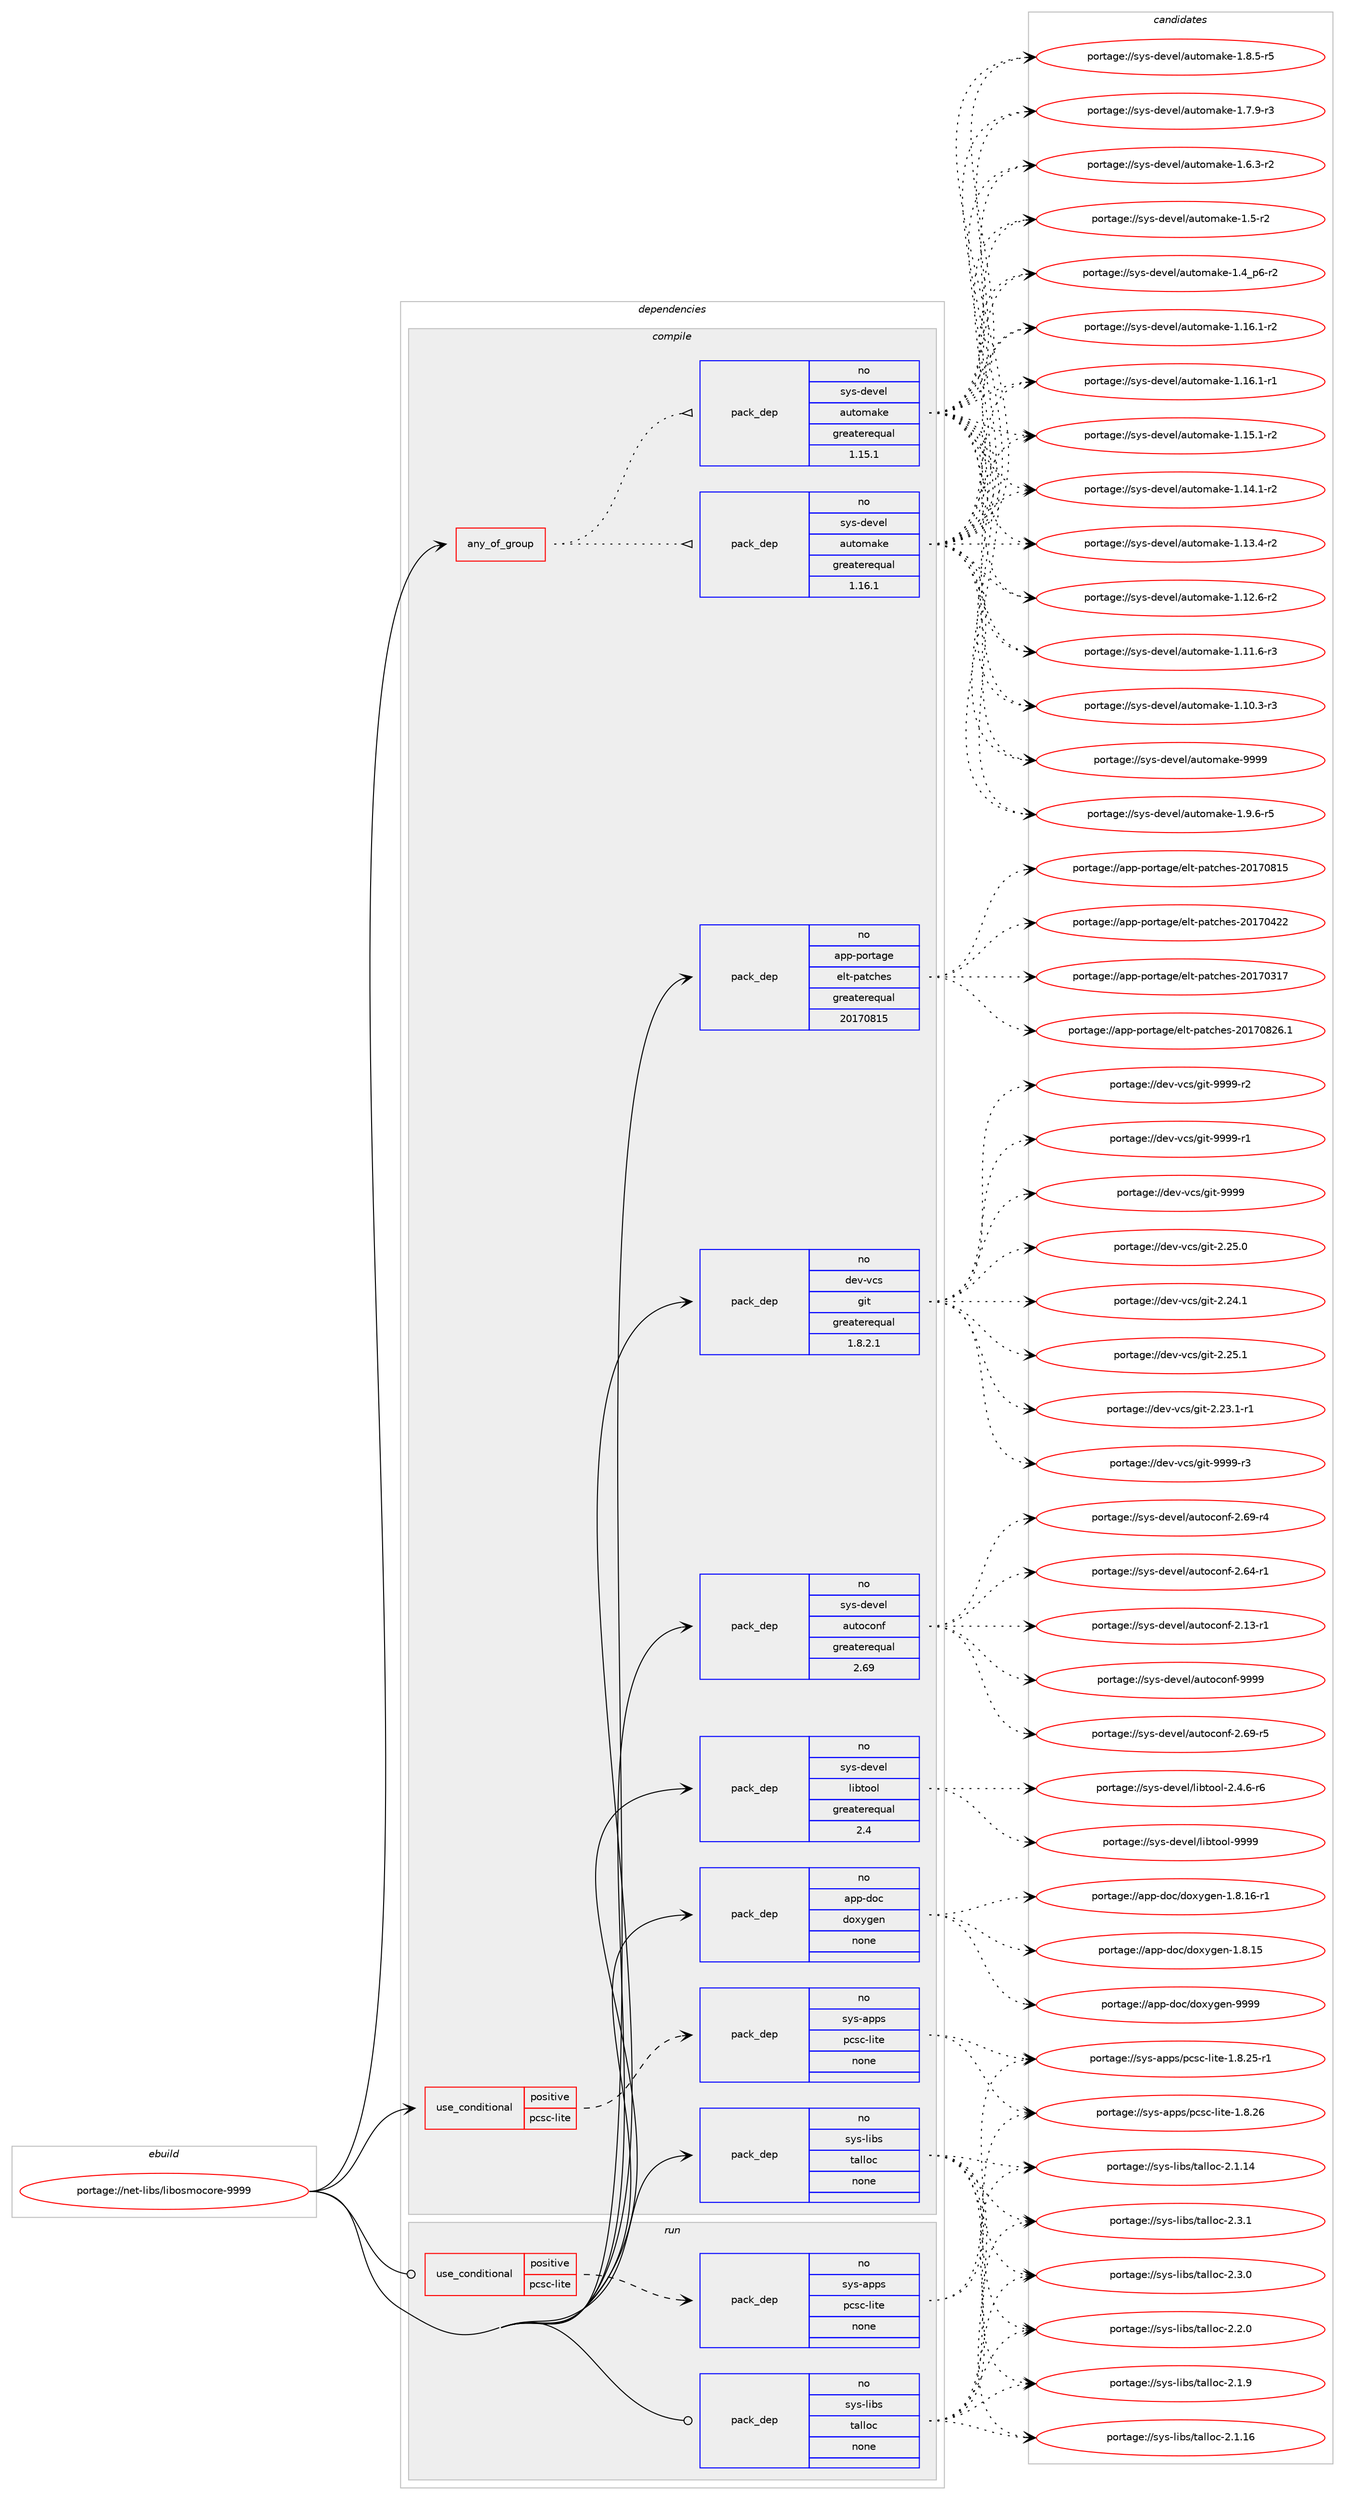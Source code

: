 digraph prolog {

# *************
# Graph options
# *************

newrank=true;
concentrate=true;
compound=true;
graph [rankdir=LR,fontname=Helvetica,fontsize=10,ranksep=1.5];#, ranksep=2.5, nodesep=0.2];
edge  [arrowhead=vee];
node  [fontname=Helvetica,fontsize=10];

# **********
# The ebuild
# **********

subgraph cluster_leftcol {
color=gray;
rank=same;
label=<<i>ebuild</i>>;
id [label="portage://net-libs/libosmocore-9999", color=red, width=4, href="../net-libs/libosmocore-9999.svg"];
}

# ****************
# The dependencies
# ****************

subgraph cluster_midcol {
color=gray;
label=<<i>dependencies</i>>;
subgraph cluster_compile {
fillcolor="#eeeeee";
style=filled;
label=<<i>compile</i>>;
subgraph any2007 {
dependency122822 [label=<<TABLE BORDER="0" CELLBORDER="1" CELLSPACING="0" CELLPADDING="4"><TR><TD CELLPADDING="10">any_of_group</TD></TR></TABLE>>, shape=none, color=red];subgraph pack94697 {
dependency122823 [label=<<TABLE BORDER="0" CELLBORDER="1" CELLSPACING="0" CELLPADDING="4" WIDTH="220"><TR><TD ROWSPAN="6" CELLPADDING="30">pack_dep</TD></TR><TR><TD WIDTH="110">no</TD></TR><TR><TD>sys-devel</TD></TR><TR><TD>automake</TD></TR><TR><TD>greaterequal</TD></TR><TR><TD>1.16.1</TD></TR></TABLE>>, shape=none, color=blue];
}
dependency122822:e -> dependency122823:w [weight=20,style="dotted",arrowhead="oinv"];
subgraph pack94698 {
dependency122824 [label=<<TABLE BORDER="0" CELLBORDER="1" CELLSPACING="0" CELLPADDING="4" WIDTH="220"><TR><TD ROWSPAN="6" CELLPADDING="30">pack_dep</TD></TR><TR><TD WIDTH="110">no</TD></TR><TR><TD>sys-devel</TD></TR><TR><TD>automake</TD></TR><TR><TD>greaterequal</TD></TR><TR><TD>1.15.1</TD></TR></TABLE>>, shape=none, color=blue];
}
dependency122822:e -> dependency122824:w [weight=20,style="dotted",arrowhead="oinv"];
}
id:e -> dependency122822:w [weight=20,style="solid",arrowhead="vee"];
subgraph cond26001 {
dependency122825 [label=<<TABLE BORDER="0" CELLBORDER="1" CELLSPACING="0" CELLPADDING="4"><TR><TD ROWSPAN="3" CELLPADDING="10">use_conditional</TD></TR><TR><TD>positive</TD></TR><TR><TD>pcsc-lite</TD></TR></TABLE>>, shape=none, color=red];
subgraph pack94699 {
dependency122826 [label=<<TABLE BORDER="0" CELLBORDER="1" CELLSPACING="0" CELLPADDING="4" WIDTH="220"><TR><TD ROWSPAN="6" CELLPADDING="30">pack_dep</TD></TR><TR><TD WIDTH="110">no</TD></TR><TR><TD>sys-apps</TD></TR><TR><TD>pcsc-lite</TD></TR><TR><TD>none</TD></TR><TR><TD></TD></TR></TABLE>>, shape=none, color=blue];
}
dependency122825:e -> dependency122826:w [weight=20,style="dashed",arrowhead="vee"];
}
id:e -> dependency122825:w [weight=20,style="solid",arrowhead="vee"];
subgraph pack94700 {
dependency122827 [label=<<TABLE BORDER="0" CELLBORDER="1" CELLSPACING="0" CELLPADDING="4" WIDTH="220"><TR><TD ROWSPAN="6" CELLPADDING="30">pack_dep</TD></TR><TR><TD WIDTH="110">no</TD></TR><TR><TD>app-doc</TD></TR><TR><TD>doxygen</TD></TR><TR><TD>none</TD></TR><TR><TD></TD></TR></TABLE>>, shape=none, color=blue];
}
id:e -> dependency122827:w [weight=20,style="solid",arrowhead="vee"];
subgraph pack94701 {
dependency122828 [label=<<TABLE BORDER="0" CELLBORDER="1" CELLSPACING="0" CELLPADDING="4" WIDTH="220"><TR><TD ROWSPAN="6" CELLPADDING="30">pack_dep</TD></TR><TR><TD WIDTH="110">no</TD></TR><TR><TD>app-portage</TD></TR><TR><TD>elt-patches</TD></TR><TR><TD>greaterequal</TD></TR><TR><TD>20170815</TD></TR></TABLE>>, shape=none, color=blue];
}
id:e -> dependency122828:w [weight=20,style="solid",arrowhead="vee"];
subgraph pack94702 {
dependency122829 [label=<<TABLE BORDER="0" CELLBORDER="1" CELLSPACING="0" CELLPADDING="4" WIDTH="220"><TR><TD ROWSPAN="6" CELLPADDING="30">pack_dep</TD></TR><TR><TD WIDTH="110">no</TD></TR><TR><TD>dev-vcs</TD></TR><TR><TD>git</TD></TR><TR><TD>greaterequal</TD></TR><TR><TD>1.8.2.1</TD></TR></TABLE>>, shape=none, color=blue];
}
id:e -> dependency122829:w [weight=20,style="solid",arrowhead="vee"];
subgraph pack94703 {
dependency122830 [label=<<TABLE BORDER="0" CELLBORDER="1" CELLSPACING="0" CELLPADDING="4" WIDTH="220"><TR><TD ROWSPAN="6" CELLPADDING="30">pack_dep</TD></TR><TR><TD WIDTH="110">no</TD></TR><TR><TD>sys-devel</TD></TR><TR><TD>autoconf</TD></TR><TR><TD>greaterequal</TD></TR><TR><TD>2.69</TD></TR></TABLE>>, shape=none, color=blue];
}
id:e -> dependency122830:w [weight=20,style="solid",arrowhead="vee"];
subgraph pack94704 {
dependency122831 [label=<<TABLE BORDER="0" CELLBORDER="1" CELLSPACING="0" CELLPADDING="4" WIDTH="220"><TR><TD ROWSPAN="6" CELLPADDING="30">pack_dep</TD></TR><TR><TD WIDTH="110">no</TD></TR><TR><TD>sys-devel</TD></TR><TR><TD>libtool</TD></TR><TR><TD>greaterequal</TD></TR><TR><TD>2.4</TD></TR></TABLE>>, shape=none, color=blue];
}
id:e -> dependency122831:w [weight=20,style="solid",arrowhead="vee"];
subgraph pack94705 {
dependency122832 [label=<<TABLE BORDER="0" CELLBORDER="1" CELLSPACING="0" CELLPADDING="4" WIDTH="220"><TR><TD ROWSPAN="6" CELLPADDING="30">pack_dep</TD></TR><TR><TD WIDTH="110">no</TD></TR><TR><TD>sys-libs</TD></TR><TR><TD>talloc</TD></TR><TR><TD>none</TD></TR><TR><TD></TD></TR></TABLE>>, shape=none, color=blue];
}
id:e -> dependency122832:w [weight=20,style="solid",arrowhead="vee"];
}
subgraph cluster_compileandrun {
fillcolor="#eeeeee";
style=filled;
label=<<i>compile and run</i>>;
}
subgraph cluster_run {
fillcolor="#eeeeee";
style=filled;
label=<<i>run</i>>;
subgraph cond26002 {
dependency122833 [label=<<TABLE BORDER="0" CELLBORDER="1" CELLSPACING="0" CELLPADDING="4"><TR><TD ROWSPAN="3" CELLPADDING="10">use_conditional</TD></TR><TR><TD>positive</TD></TR><TR><TD>pcsc-lite</TD></TR></TABLE>>, shape=none, color=red];
subgraph pack94706 {
dependency122834 [label=<<TABLE BORDER="0" CELLBORDER="1" CELLSPACING="0" CELLPADDING="4" WIDTH="220"><TR><TD ROWSPAN="6" CELLPADDING="30">pack_dep</TD></TR><TR><TD WIDTH="110">no</TD></TR><TR><TD>sys-apps</TD></TR><TR><TD>pcsc-lite</TD></TR><TR><TD>none</TD></TR><TR><TD></TD></TR></TABLE>>, shape=none, color=blue];
}
dependency122833:e -> dependency122834:w [weight=20,style="dashed",arrowhead="vee"];
}
id:e -> dependency122833:w [weight=20,style="solid",arrowhead="odot"];
subgraph pack94707 {
dependency122835 [label=<<TABLE BORDER="0" CELLBORDER="1" CELLSPACING="0" CELLPADDING="4" WIDTH="220"><TR><TD ROWSPAN="6" CELLPADDING="30">pack_dep</TD></TR><TR><TD WIDTH="110">no</TD></TR><TR><TD>sys-libs</TD></TR><TR><TD>talloc</TD></TR><TR><TD>none</TD></TR><TR><TD></TD></TR></TABLE>>, shape=none, color=blue];
}
id:e -> dependency122835:w [weight=20,style="solid",arrowhead="odot"];
}
}

# **************
# The candidates
# **************

subgraph cluster_choices {
rank=same;
color=gray;
label=<<i>candidates</i>>;

subgraph choice94697 {
color=black;
nodesep=1;
choice115121115451001011181011084797117116111109971071014557575757 [label="portage://sys-devel/automake-9999", color=red, width=4,href="../sys-devel/automake-9999.svg"];
choice115121115451001011181011084797117116111109971071014549465746544511453 [label="portage://sys-devel/automake-1.9.6-r5", color=red, width=4,href="../sys-devel/automake-1.9.6-r5.svg"];
choice115121115451001011181011084797117116111109971071014549465646534511453 [label="portage://sys-devel/automake-1.8.5-r5", color=red, width=4,href="../sys-devel/automake-1.8.5-r5.svg"];
choice115121115451001011181011084797117116111109971071014549465546574511451 [label="portage://sys-devel/automake-1.7.9-r3", color=red, width=4,href="../sys-devel/automake-1.7.9-r3.svg"];
choice115121115451001011181011084797117116111109971071014549465446514511450 [label="portage://sys-devel/automake-1.6.3-r2", color=red, width=4,href="../sys-devel/automake-1.6.3-r2.svg"];
choice11512111545100101118101108479711711611110997107101454946534511450 [label="portage://sys-devel/automake-1.5-r2", color=red, width=4,href="../sys-devel/automake-1.5-r2.svg"];
choice115121115451001011181011084797117116111109971071014549465295112544511450 [label="portage://sys-devel/automake-1.4_p6-r2", color=red, width=4,href="../sys-devel/automake-1.4_p6-r2.svg"];
choice11512111545100101118101108479711711611110997107101454946495446494511450 [label="portage://sys-devel/automake-1.16.1-r2", color=red, width=4,href="../sys-devel/automake-1.16.1-r2.svg"];
choice11512111545100101118101108479711711611110997107101454946495446494511449 [label="portage://sys-devel/automake-1.16.1-r1", color=red, width=4,href="../sys-devel/automake-1.16.1-r1.svg"];
choice11512111545100101118101108479711711611110997107101454946495346494511450 [label="portage://sys-devel/automake-1.15.1-r2", color=red, width=4,href="../sys-devel/automake-1.15.1-r2.svg"];
choice11512111545100101118101108479711711611110997107101454946495246494511450 [label="portage://sys-devel/automake-1.14.1-r2", color=red, width=4,href="../sys-devel/automake-1.14.1-r2.svg"];
choice11512111545100101118101108479711711611110997107101454946495146524511450 [label="portage://sys-devel/automake-1.13.4-r2", color=red, width=4,href="../sys-devel/automake-1.13.4-r2.svg"];
choice11512111545100101118101108479711711611110997107101454946495046544511450 [label="portage://sys-devel/automake-1.12.6-r2", color=red, width=4,href="../sys-devel/automake-1.12.6-r2.svg"];
choice11512111545100101118101108479711711611110997107101454946494946544511451 [label="portage://sys-devel/automake-1.11.6-r3", color=red, width=4,href="../sys-devel/automake-1.11.6-r3.svg"];
choice11512111545100101118101108479711711611110997107101454946494846514511451 [label="portage://sys-devel/automake-1.10.3-r3", color=red, width=4,href="../sys-devel/automake-1.10.3-r3.svg"];
dependency122823:e -> choice115121115451001011181011084797117116111109971071014557575757:w [style=dotted,weight="100"];
dependency122823:e -> choice115121115451001011181011084797117116111109971071014549465746544511453:w [style=dotted,weight="100"];
dependency122823:e -> choice115121115451001011181011084797117116111109971071014549465646534511453:w [style=dotted,weight="100"];
dependency122823:e -> choice115121115451001011181011084797117116111109971071014549465546574511451:w [style=dotted,weight="100"];
dependency122823:e -> choice115121115451001011181011084797117116111109971071014549465446514511450:w [style=dotted,weight="100"];
dependency122823:e -> choice11512111545100101118101108479711711611110997107101454946534511450:w [style=dotted,weight="100"];
dependency122823:e -> choice115121115451001011181011084797117116111109971071014549465295112544511450:w [style=dotted,weight="100"];
dependency122823:e -> choice11512111545100101118101108479711711611110997107101454946495446494511450:w [style=dotted,weight="100"];
dependency122823:e -> choice11512111545100101118101108479711711611110997107101454946495446494511449:w [style=dotted,weight="100"];
dependency122823:e -> choice11512111545100101118101108479711711611110997107101454946495346494511450:w [style=dotted,weight="100"];
dependency122823:e -> choice11512111545100101118101108479711711611110997107101454946495246494511450:w [style=dotted,weight="100"];
dependency122823:e -> choice11512111545100101118101108479711711611110997107101454946495146524511450:w [style=dotted,weight="100"];
dependency122823:e -> choice11512111545100101118101108479711711611110997107101454946495046544511450:w [style=dotted,weight="100"];
dependency122823:e -> choice11512111545100101118101108479711711611110997107101454946494946544511451:w [style=dotted,weight="100"];
dependency122823:e -> choice11512111545100101118101108479711711611110997107101454946494846514511451:w [style=dotted,weight="100"];
}
subgraph choice94698 {
color=black;
nodesep=1;
choice115121115451001011181011084797117116111109971071014557575757 [label="portage://sys-devel/automake-9999", color=red, width=4,href="../sys-devel/automake-9999.svg"];
choice115121115451001011181011084797117116111109971071014549465746544511453 [label="portage://sys-devel/automake-1.9.6-r5", color=red, width=4,href="../sys-devel/automake-1.9.6-r5.svg"];
choice115121115451001011181011084797117116111109971071014549465646534511453 [label="portage://sys-devel/automake-1.8.5-r5", color=red, width=4,href="../sys-devel/automake-1.8.5-r5.svg"];
choice115121115451001011181011084797117116111109971071014549465546574511451 [label="portage://sys-devel/automake-1.7.9-r3", color=red, width=4,href="../sys-devel/automake-1.7.9-r3.svg"];
choice115121115451001011181011084797117116111109971071014549465446514511450 [label="portage://sys-devel/automake-1.6.3-r2", color=red, width=4,href="../sys-devel/automake-1.6.3-r2.svg"];
choice11512111545100101118101108479711711611110997107101454946534511450 [label="portage://sys-devel/automake-1.5-r2", color=red, width=4,href="../sys-devel/automake-1.5-r2.svg"];
choice115121115451001011181011084797117116111109971071014549465295112544511450 [label="portage://sys-devel/automake-1.4_p6-r2", color=red, width=4,href="../sys-devel/automake-1.4_p6-r2.svg"];
choice11512111545100101118101108479711711611110997107101454946495446494511450 [label="portage://sys-devel/automake-1.16.1-r2", color=red, width=4,href="../sys-devel/automake-1.16.1-r2.svg"];
choice11512111545100101118101108479711711611110997107101454946495446494511449 [label="portage://sys-devel/automake-1.16.1-r1", color=red, width=4,href="../sys-devel/automake-1.16.1-r1.svg"];
choice11512111545100101118101108479711711611110997107101454946495346494511450 [label="portage://sys-devel/automake-1.15.1-r2", color=red, width=4,href="../sys-devel/automake-1.15.1-r2.svg"];
choice11512111545100101118101108479711711611110997107101454946495246494511450 [label="portage://sys-devel/automake-1.14.1-r2", color=red, width=4,href="../sys-devel/automake-1.14.1-r2.svg"];
choice11512111545100101118101108479711711611110997107101454946495146524511450 [label="portage://sys-devel/automake-1.13.4-r2", color=red, width=4,href="../sys-devel/automake-1.13.4-r2.svg"];
choice11512111545100101118101108479711711611110997107101454946495046544511450 [label="portage://sys-devel/automake-1.12.6-r2", color=red, width=4,href="../sys-devel/automake-1.12.6-r2.svg"];
choice11512111545100101118101108479711711611110997107101454946494946544511451 [label="portage://sys-devel/automake-1.11.6-r3", color=red, width=4,href="../sys-devel/automake-1.11.6-r3.svg"];
choice11512111545100101118101108479711711611110997107101454946494846514511451 [label="portage://sys-devel/automake-1.10.3-r3", color=red, width=4,href="../sys-devel/automake-1.10.3-r3.svg"];
dependency122824:e -> choice115121115451001011181011084797117116111109971071014557575757:w [style=dotted,weight="100"];
dependency122824:e -> choice115121115451001011181011084797117116111109971071014549465746544511453:w [style=dotted,weight="100"];
dependency122824:e -> choice115121115451001011181011084797117116111109971071014549465646534511453:w [style=dotted,weight="100"];
dependency122824:e -> choice115121115451001011181011084797117116111109971071014549465546574511451:w [style=dotted,weight="100"];
dependency122824:e -> choice115121115451001011181011084797117116111109971071014549465446514511450:w [style=dotted,weight="100"];
dependency122824:e -> choice11512111545100101118101108479711711611110997107101454946534511450:w [style=dotted,weight="100"];
dependency122824:e -> choice115121115451001011181011084797117116111109971071014549465295112544511450:w [style=dotted,weight="100"];
dependency122824:e -> choice11512111545100101118101108479711711611110997107101454946495446494511450:w [style=dotted,weight="100"];
dependency122824:e -> choice11512111545100101118101108479711711611110997107101454946495446494511449:w [style=dotted,weight="100"];
dependency122824:e -> choice11512111545100101118101108479711711611110997107101454946495346494511450:w [style=dotted,weight="100"];
dependency122824:e -> choice11512111545100101118101108479711711611110997107101454946495246494511450:w [style=dotted,weight="100"];
dependency122824:e -> choice11512111545100101118101108479711711611110997107101454946495146524511450:w [style=dotted,weight="100"];
dependency122824:e -> choice11512111545100101118101108479711711611110997107101454946495046544511450:w [style=dotted,weight="100"];
dependency122824:e -> choice11512111545100101118101108479711711611110997107101454946494946544511451:w [style=dotted,weight="100"];
dependency122824:e -> choice11512111545100101118101108479711711611110997107101454946494846514511451:w [style=dotted,weight="100"];
}
subgraph choice94699 {
color=black;
nodesep=1;
choice11512111545971121121154711299115994510810511610145494656465054 [label="portage://sys-apps/pcsc-lite-1.8.26", color=red, width=4,href="../sys-apps/pcsc-lite-1.8.26.svg"];
choice115121115459711211211547112991159945108105116101454946564650534511449 [label="portage://sys-apps/pcsc-lite-1.8.25-r1", color=red, width=4,href="../sys-apps/pcsc-lite-1.8.25-r1.svg"];
dependency122826:e -> choice11512111545971121121154711299115994510810511610145494656465054:w [style=dotted,weight="100"];
dependency122826:e -> choice115121115459711211211547112991159945108105116101454946564650534511449:w [style=dotted,weight="100"];
}
subgraph choice94700 {
color=black;
nodesep=1;
choice971121124510011199471001111201211031011104557575757 [label="portage://app-doc/doxygen-9999", color=red, width=4,href="../app-doc/doxygen-9999.svg"];
choice97112112451001119947100111120121103101110454946564649544511449 [label="portage://app-doc/doxygen-1.8.16-r1", color=red, width=4,href="../app-doc/doxygen-1.8.16-r1.svg"];
choice9711211245100111994710011112012110310111045494656464953 [label="portage://app-doc/doxygen-1.8.15", color=red, width=4,href="../app-doc/doxygen-1.8.15.svg"];
dependency122827:e -> choice971121124510011199471001111201211031011104557575757:w [style=dotted,weight="100"];
dependency122827:e -> choice97112112451001119947100111120121103101110454946564649544511449:w [style=dotted,weight="100"];
dependency122827:e -> choice9711211245100111994710011112012110310111045494656464953:w [style=dotted,weight="100"];
}
subgraph choice94701 {
color=black;
nodesep=1;
choice971121124511211111411697103101471011081164511297116991041011154550484955485650544649 [label="portage://app-portage/elt-patches-20170826.1", color=red, width=4,href="../app-portage/elt-patches-20170826.1.svg"];
choice97112112451121111141169710310147101108116451129711699104101115455048495548564953 [label="portage://app-portage/elt-patches-20170815", color=red, width=4,href="../app-portage/elt-patches-20170815.svg"];
choice97112112451121111141169710310147101108116451129711699104101115455048495548525050 [label="portage://app-portage/elt-patches-20170422", color=red, width=4,href="../app-portage/elt-patches-20170422.svg"];
choice97112112451121111141169710310147101108116451129711699104101115455048495548514955 [label="portage://app-portage/elt-patches-20170317", color=red, width=4,href="../app-portage/elt-patches-20170317.svg"];
dependency122828:e -> choice971121124511211111411697103101471011081164511297116991041011154550484955485650544649:w [style=dotted,weight="100"];
dependency122828:e -> choice97112112451121111141169710310147101108116451129711699104101115455048495548564953:w [style=dotted,weight="100"];
dependency122828:e -> choice97112112451121111141169710310147101108116451129711699104101115455048495548525050:w [style=dotted,weight="100"];
dependency122828:e -> choice97112112451121111141169710310147101108116451129711699104101115455048495548514955:w [style=dotted,weight="100"];
}
subgraph choice94702 {
color=black;
nodesep=1;
choice10010111845118991154710310511645575757574511451 [label="portage://dev-vcs/git-9999-r3", color=red, width=4,href="../dev-vcs/git-9999-r3.svg"];
choice10010111845118991154710310511645575757574511450 [label="portage://dev-vcs/git-9999-r2", color=red, width=4,href="../dev-vcs/git-9999-r2.svg"];
choice10010111845118991154710310511645575757574511449 [label="portage://dev-vcs/git-9999-r1", color=red, width=4,href="../dev-vcs/git-9999-r1.svg"];
choice1001011184511899115471031051164557575757 [label="portage://dev-vcs/git-9999", color=red, width=4,href="../dev-vcs/git-9999.svg"];
choice10010111845118991154710310511645504650534649 [label="portage://dev-vcs/git-2.25.1", color=red, width=4,href="../dev-vcs/git-2.25.1.svg"];
choice10010111845118991154710310511645504650534648 [label="portage://dev-vcs/git-2.25.0", color=red, width=4,href="../dev-vcs/git-2.25.0.svg"];
choice10010111845118991154710310511645504650524649 [label="portage://dev-vcs/git-2.24.1", color=red, width=4,href="../dev-vcs/git-2.24.1.svg"];
choice100101118451189911547103105116455046505146494511449 [label="portage://dev-vcs/git-2.23.1-r1", color=red, width=4,href="../dev-vcs/git-2.23.1-r1.svg"];
dependency122829:e -> choice10010111845118991154710310511645575757574511451:w [style=dotted,weight="100"];
dependency122829:e -> choice10010111845118991154710310511645575757574511450:w [style=dotted,weight="100"];
dependency122829:e -> choice10010111845118991154710310511645575757574511449:w [style=dotted,weight="100"];
dependency122829:e -> choice1001011184511899115471031051164557575757:w [style=dotted,weight="100"];
dependency122829:e -> choice10010111845118991154710310511645504650534649:w [style=dotted,weight="100"];
dependency122829:e -> choice10010111845118991154710310511645504650534648:w [style=dotted,weight="100"];
dependency122829:e -> choice10010111845118991154710310511645504650524649:w [style=dotted,weight="100"];
dependency122829:e -> choice100101118451189911547103105116455046505146494511449:w [style=dotted,weight="100"];
}
subgraph choice94703 {
color=black;
nodesep=1;
choice115121115451001011181011084797117116111991111101024557575757 [label="portage://sys-devel/autoconf-9999", color=red, width=4,href="../sys-devel/autoconf-9999.svg"];
choice1151211154510010111810110847971171161119911111010245504654574511453 [label="portage://sys-devel/autoconf-2.69-r5", color=red, width=4,href="../sys-devel/autoconf-2.69-r5.svg"];
choice1151211154510010111810110847971171161119911111010245504654574511452 [label="portage://sys-devel/autoconf-2.69-r4", color=red, width=4,href="../sys-devel/autoconf-2.69-r4.svg"];
choice1151211154510010111810110847971171161119911111010245504654524511449 [label="portage://sys-devel/autoconf-2.64-r1", color=red, width=4,href="../sys-devel/autoconf-2.64-r1.svg"];
choice1151211154510010111810110847971171161119911111010245504649514511449 [label="portage://sys-devel/autoconf-2.13-r1", color=red, width=4,href="../sys-devel/autoconf-2.13-r1.svg"];
dependency122830:e -> choice115121115451001011181011084797117116111991111101024557575757:w [style=dotted,weight="100"];
dependency122830:e -> choice1151211154510010111810110847971171161119911111010245504654574511453:w [style=dotted,weight="100"];
dependency122830:e -> choice1151211154510010111810110847971171161119911111010245504654574511452:w [style=dotted,weight="100"];
dependency122830:e -> choice1151211154510010111810110847971171161119911111010245504654524511449:w [style=dotted,weight="100"];
dependency122830:e -> choice1151211154510010111810110847971171161119911111010245504649514511449:w [style=dotted,weight="100"];
}
subgraph choice94704 {
color=black;
nodesep=1;
choice1151211154510010111810110847108105981161111111084557575757 [label="portage://sys-devel/libtool-9999", color=red, width=4,href="../sys-devel/libtool-9999.svg"];
choice1151211154510010111810110847108105981161111111084550465246544511454 [label="portage://sys-devel/libtool-2.4.6-r6", color=red, width=4,href="../sys-devel/libtool-2.4.6-r6.svg"];
dependency122831:e -> choice1151211154510010111810110847108105981161111111084557575757:w [style=dotted,weight="100"];
dependency122831:e -> choice1151211154510010111810110847108105981161111111084550465246544511454:w [style=dotted,weight="100"];
}
subgraph choice94705 {
color=black;
nodesep=1;
choice1151211154510810598115471169710810811199455046514649 [label="portage://sys-libs/talloc-2.3.1", color=red, width=4,href="../sys-libs/talloc-2.3.1.svg"];
choice1151211154510810598115471169710810811199455046514648 [label="portage://sys-libs/talloc-2.3.0", color=red, width=4,href="../sys-libs/talloc-2.3.0.svg"];
choice1151211154510810598115471169710810811199455046504648 [label="portage://sys-libs/talloc-2.2.0", color=red, width=4,href="../sys-libs/talloc-2.2.0.svg"];
choice1151211154510810598115471169710810811199455046494657 [label="portage://sys-libs/talloc-2.1.9", color=red, width=4,href="../sys-libs/talloc-2.1.9.svg"];
choice115121115451081059811547116971081081119945504649464954 [label="portage://sys-libs/talloc-2.1.16", color=red, width=4,href="../sys-libs/talloc-2.1.16.svg"];
choice115121115451081059811547116971081081119945504649464952 [label="portage://sys-libs/talloc-2.1.14", color=red, width=4,href="../sys-libs/talloc-2.1.14.svg"];
dependency122832:e -> choice1151211154510810598115471169710810811199455046514649:w [style=dotted,weight="100"];
dependency122832:e -> choice1151211154510810598115471169710810811199455046514648:w [style=dotted,weight="100"];
dependency122832:e -> choice1151211154510810598115471169710810811199455046504648:w [style=dotted,weight="100"];
dependency122832:e -> choice1151211154510810598115471169710810811199455046494657:w [style=dotted,weight="100"];
dependency122832:e -> choice115121115451081059811547116971081081119945504649464954:w [style=dotted,weight="100"];
dependency122832:e -> choice115121115451081059811547116971081081119945504649464952:w [style=dotted,weight="100"];
}
subgraph choice94706 {
color=black;
nodesep=1;
choice11512111545971121121154711299115994510810511610145494656465054 [label="portage://sys-apps/pcsc-lite-1.8.26", color=red, width=4,href="../sys-apps/pcsc-lite-1.8.26.svg"];
choice115121115459711211211547112991159945108105116101454946564650534511449 [label="portage://sys-apps/pcsc-lite-1.8.25-r1", color=red, width=4,href="../sys-apps/pcsc-lite-1.8.25-r1.svg"];
dependency122834:e -> choice11512111545971121121154711299115994510810511610145494656465054:w [style=dotted,weight="100"];
dependency122834:e -> choice115121115459711211211547112991159945108105116101454946564650534511449:w [style=dotted,weight="100"];
}
subgraph choice94707 {
color=black;
nodesep=1;
choice1151211154510810598115471169710810811199455046514649 [label="portage://sys-libs/talloc-2.3.1", color=red, width=4,href="../sys-libs/talloc-2.3.1.svg"];
choice1151211154510810598115471169710810811199455046514648 [label="portage://sys-libs/talloc-2.3.0", color=red, width=4,href="../sys-libs/talloc-2.3.0.svg"];
choice1151211154510810598115471169710810811199455046504648 [label="portage://sys-libs/talloc-2.2.0", color=red, width=4,href="../sys-libs/talloc-2.2.0.svg"];
choice1151211154510810598115471169710810811199455046494657 [label="portage://sys-libs/talloc-2.1.9", color=red, width=4,href="../sys-libs/talloc-2.1.9.svg"];
choice115121115451081059811547116971081081119945504649464954 [label="portage://sys-libs/talloc-2.1.16", color=red, width=4,href="../sys-libs/talloc-2.1.16.svg"];
choice115121115451081059811547116971081081119945504649464952 [label="portage://sys-libs/talloc-2.1.14", color=red, width=4,href="../sys-libs/talloc-2.1.14.svg"];
dependency122835:e -> choice1151211154510810598115471169710810811199455046514649:w [style=dotted,weight="100"];
dependency122835:e -> choice1151211154510810598115471169710810811199455046514648:w [style=dotted,weight="100"];
dependency122835:e -> choice1151211154510810598115471169710810811199455046504648:w [style=dotted,weight="100"];
dependency122835:e -> choice1151211154510810598115471169710810811199455046494657:w [style=dotted,weight="100"];
dependency122835:e -> choice115121115451081059811547116971081081119945504649464954:w [style=dotted,weight="100"];
dependency122835:e -> choice115121115451081059811547116971081081119945504649464952:w [style=dotted,weight="100"];
}
}

}

